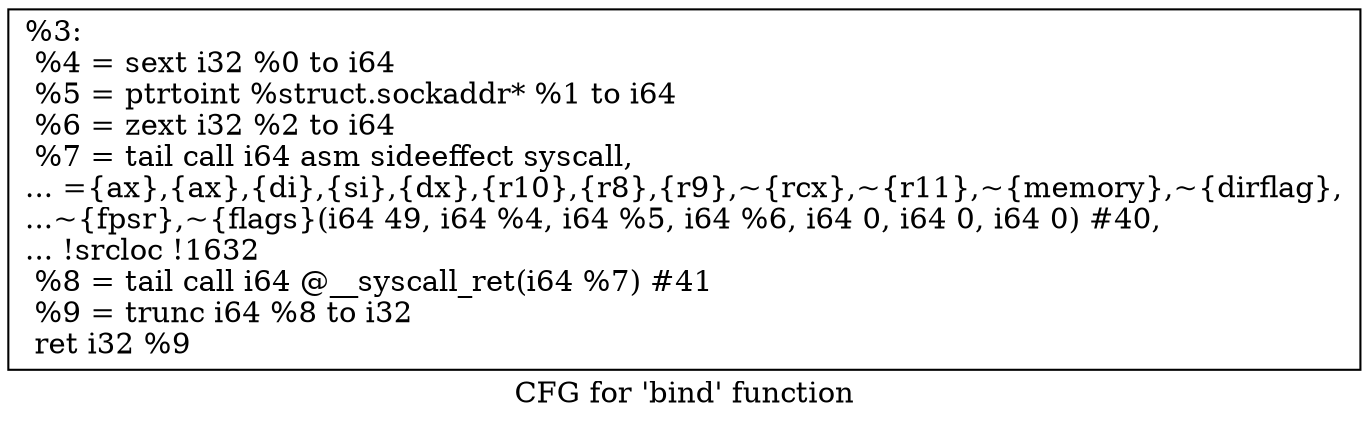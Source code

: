 digraph "CFG for 'bind' function" {
	label="CFG for 'bind' function";

	Node0x1787350 [shape=record,label="{%3:\l  %4 = sext i32 %0 to i64\l  %5 = ptrtoint %struct.sockaddr* %1 to i64\l  %6 = zext i32 %2 to i64\l  %7 = tail call i64 asm sideeffect syscall,\l... =\{ax\},\{ax\},\{di\},\{si\},\{dx\},\{r10\},\{r8\},\{r9\},~\{rcx\},~\{r11\},~\{memory\},~\{dirflag\},\l...~\{fpsr\},~\{flags\}(i64 49, i64 %4, i64 %5, i64 %6, i64 0, i64 0, i64 0) #40,\l... !srcloc !1632\l  %8 = tail call i64 @__syscall_ret(i64 %7) #41\l  %9 = trunc i64 %8 to i32\l  ret i32 %9\l}"];
}
